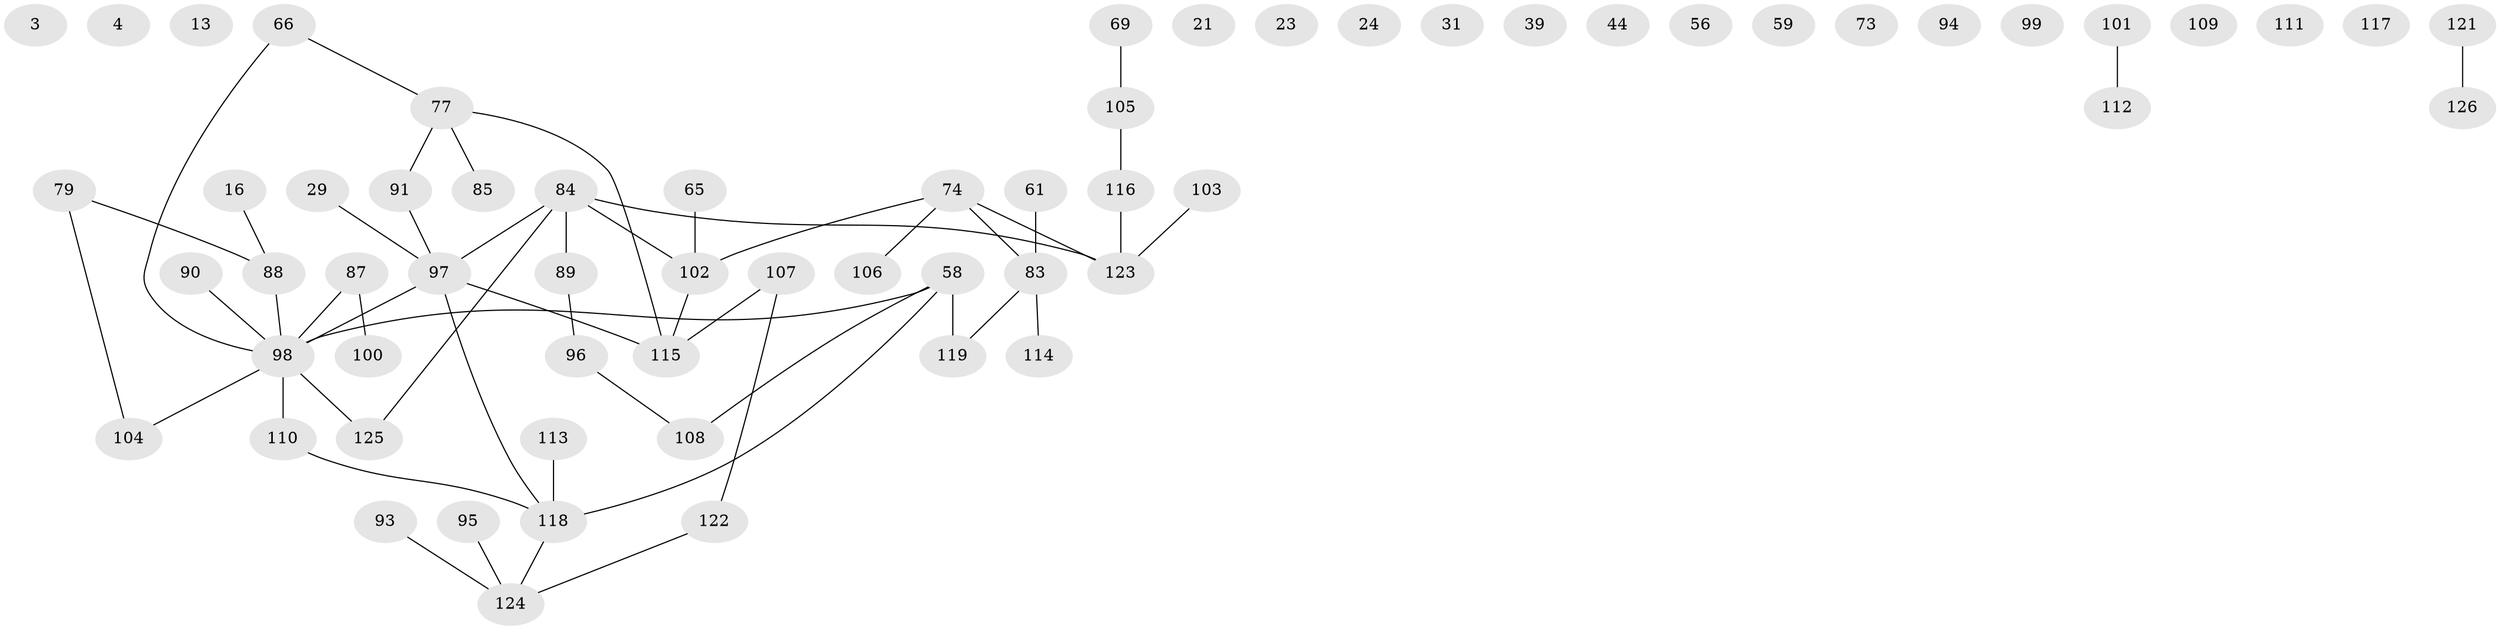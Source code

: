 // original degree distribution, {1: 0.25396825396825395, 0: 0.12698412698412698, 4: 0.06349206349206349, 2: 0.2698412698412698, 3: 0.2698412698412698, 6: 0.015873015873015872}
// Generated by graph-tools (version 1.1) at 2025/39/03/09/25 04:39:32]
// undirected, 63 vertices, 54 edges
graph export_dot {
graph [start="1"]
  node [color=gray90,style=filled];
  3;
  4;
  13;
  16;
  21;
  23;
  24;
  29;
  31;
  39;
  44;
  56 [super="+25"];
  58 [super="+38"];
  59;
  61 [super="+2"];
  65;
  66;
  69;
  73;
  74 [super="+5+34"];
  77;
  79;
  83 [super="+18+54"];
  84 [super="+80+60"];
  85;
  87;
  88 [super="+64"];
  89;
  90;
  91 [super="+30+67+41+42"];
  93;
  94;
  95 [super="+43"];
  96;
  97 [super="+63+82"];
  98 [super="+70+86"];
  99;
  100;
  101;
  102;
  103;
  104 [super="+62"];
  105;
  106;
  107 [super="+20+37"];
  108;
  109;
  110;
  111;
  112;
  113;
  114;
  115;
  116 [super="+1"];
  117;
  118 [super="+92"];
  119 [super="+53"];
  121;
  122 [super="+6+28+68"];
  123 [super="+27+81"];
  124 [super="+120+57"];
  125 [super="+10"];
  126;
  16 -- 88;
  29 -- 97;
  58 -- 108;
  58 -- 118;
  58 -- 119 [weight=2];
  58 -- 98;
  61 -- 83;
  65 -- 102;
  66 -- 77;
  66 -- 98;
  69 -- 105;
  74 -- 106;
  74 -- 123 [weight=2];
  74 -- 102;
  74 -- 83;
  77 -- 85;
  77 -- 115;
  77 -- 91;
  79 -- 104;
  79 -- 88;
  83 -- 114;
  83 -- 119;
  84 -- 89;
  84 -- 123;
  84 -- 97;
  84 -- 125;
  84 -- 102;
  87 -- 100;
  87 -- 98;
  88 -- 98 [weight=2];
  89 -- 96;
  90 -- 98;
  91 -- 97;
  93 -- 124;
  95 -- 124;
  96 -- 108;
  97 -- 115;
  97 -- 98 [weight=2];
  97 -- 118;
  98 -- 104;
  98 -- 125 [weight=2];
  98 -- 110 [weight=2];
  101 -- 112;
  102 -- 115;
  103 -- 123;
  105 -- 116;
  107 -- 115;
  107 -- 122;
  110 -- 118;
  113 -- 118;
  116 -- 123;
  118 -- 124;
  121 -- 126;
  122 -- 124;
}
